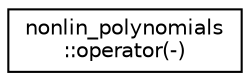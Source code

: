 digraph "Graphical Class Hierarchy"
{
  edge [fontname="Helvetica",fontsize="10",labelfontname="Helvetica",labelfontsize="10"];
  node [fontname="Helvetica",fontsize="10",shape=record];
  rankdir="LR";
  Node0 [label="nonlin_polynomials\l::operator(-)",height=0.2,width=0.4,color="black", fillcolor="white", style="filled",URL="$interfacenonlin__polynomials_1_1operator_07-_08.html",tooltip="Defines polynomial subtraction. "];
}

